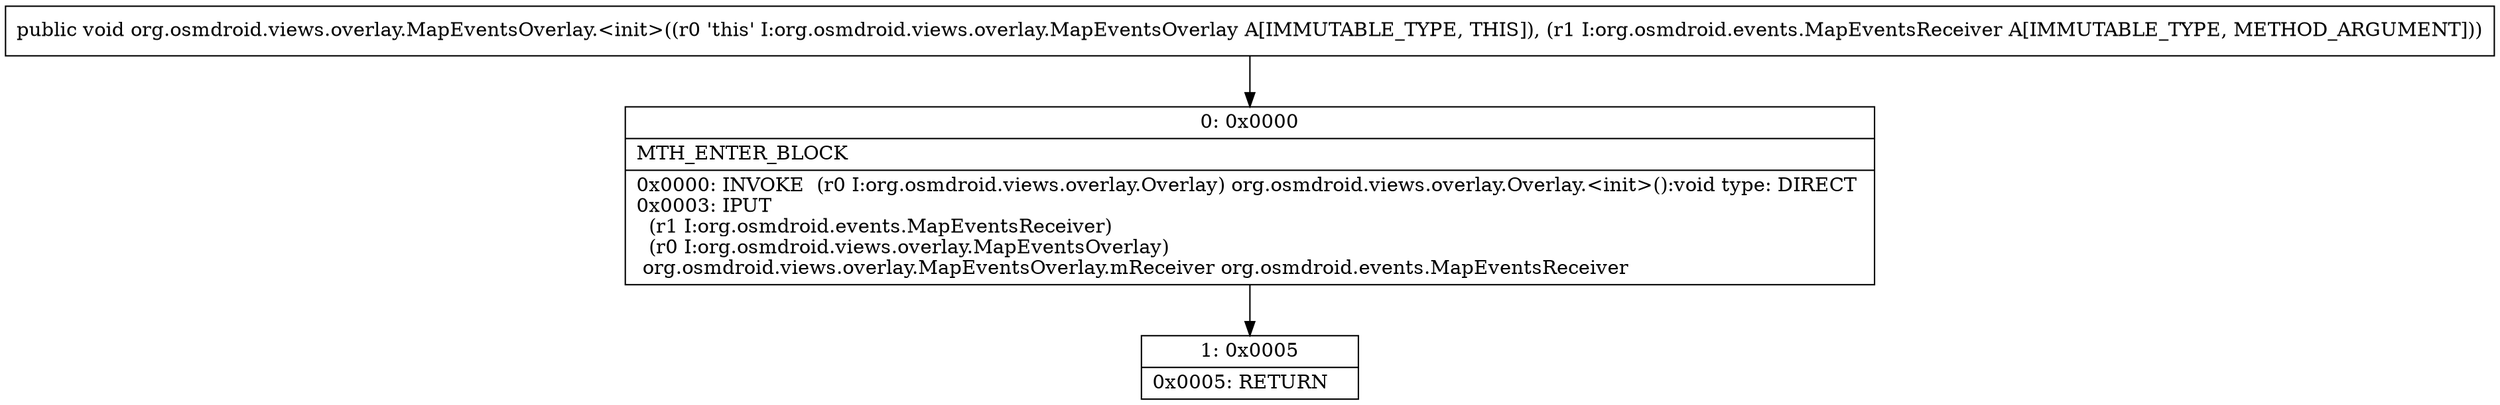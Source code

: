 digraph "CFG fororg.osmdroid.views.overlay.MapEventsOverlay.\<init\>(Lorg\/osmdroid\/events\/MapEventsReceiver;)V" {
Node_0 [shape=record,label="{0\:\ 0x0000|MTH_ENTER_BLOCK\l|0x0000: INVOKE  (r0 I:org.osmdroid.views.overlay.Overlay) org.osmdroid.views.overlay.Overlay.\<init\>():void type: DIRECT \l0x0003: IPUT  \l  (r1 I:org.osmdroid.events.MapEventsReceiver)\l  (r0 I:org.osmdroid.views.overlay.MapEventsOverlay)\l org.osmdroid.views.overlay.MapEventsOverlay.mReceiver org.osmdroid.events.MapEventsReceiver \l}"];
Node_1 [shape=record,label="{1\:\ 0x0005|0x0005: RETURN   \l}"];
MethodNode[shape=record,label="{public void org.osmdroid.views.overlay.MapEventsOverlay.\<init\>((r0 'this' I:org.osmdroid.views.overlay.MapEventsOverlay A[IMMUTABLE_TYPE, THIS]), (r1 I:org.osmdroid.events.MapEventsReceiver A[IMMUTABLE_TYPE, METHOD_ARGUMENT])) }"];
MethodNode -> Node_0;
Node_0 -> Node_1;
}

